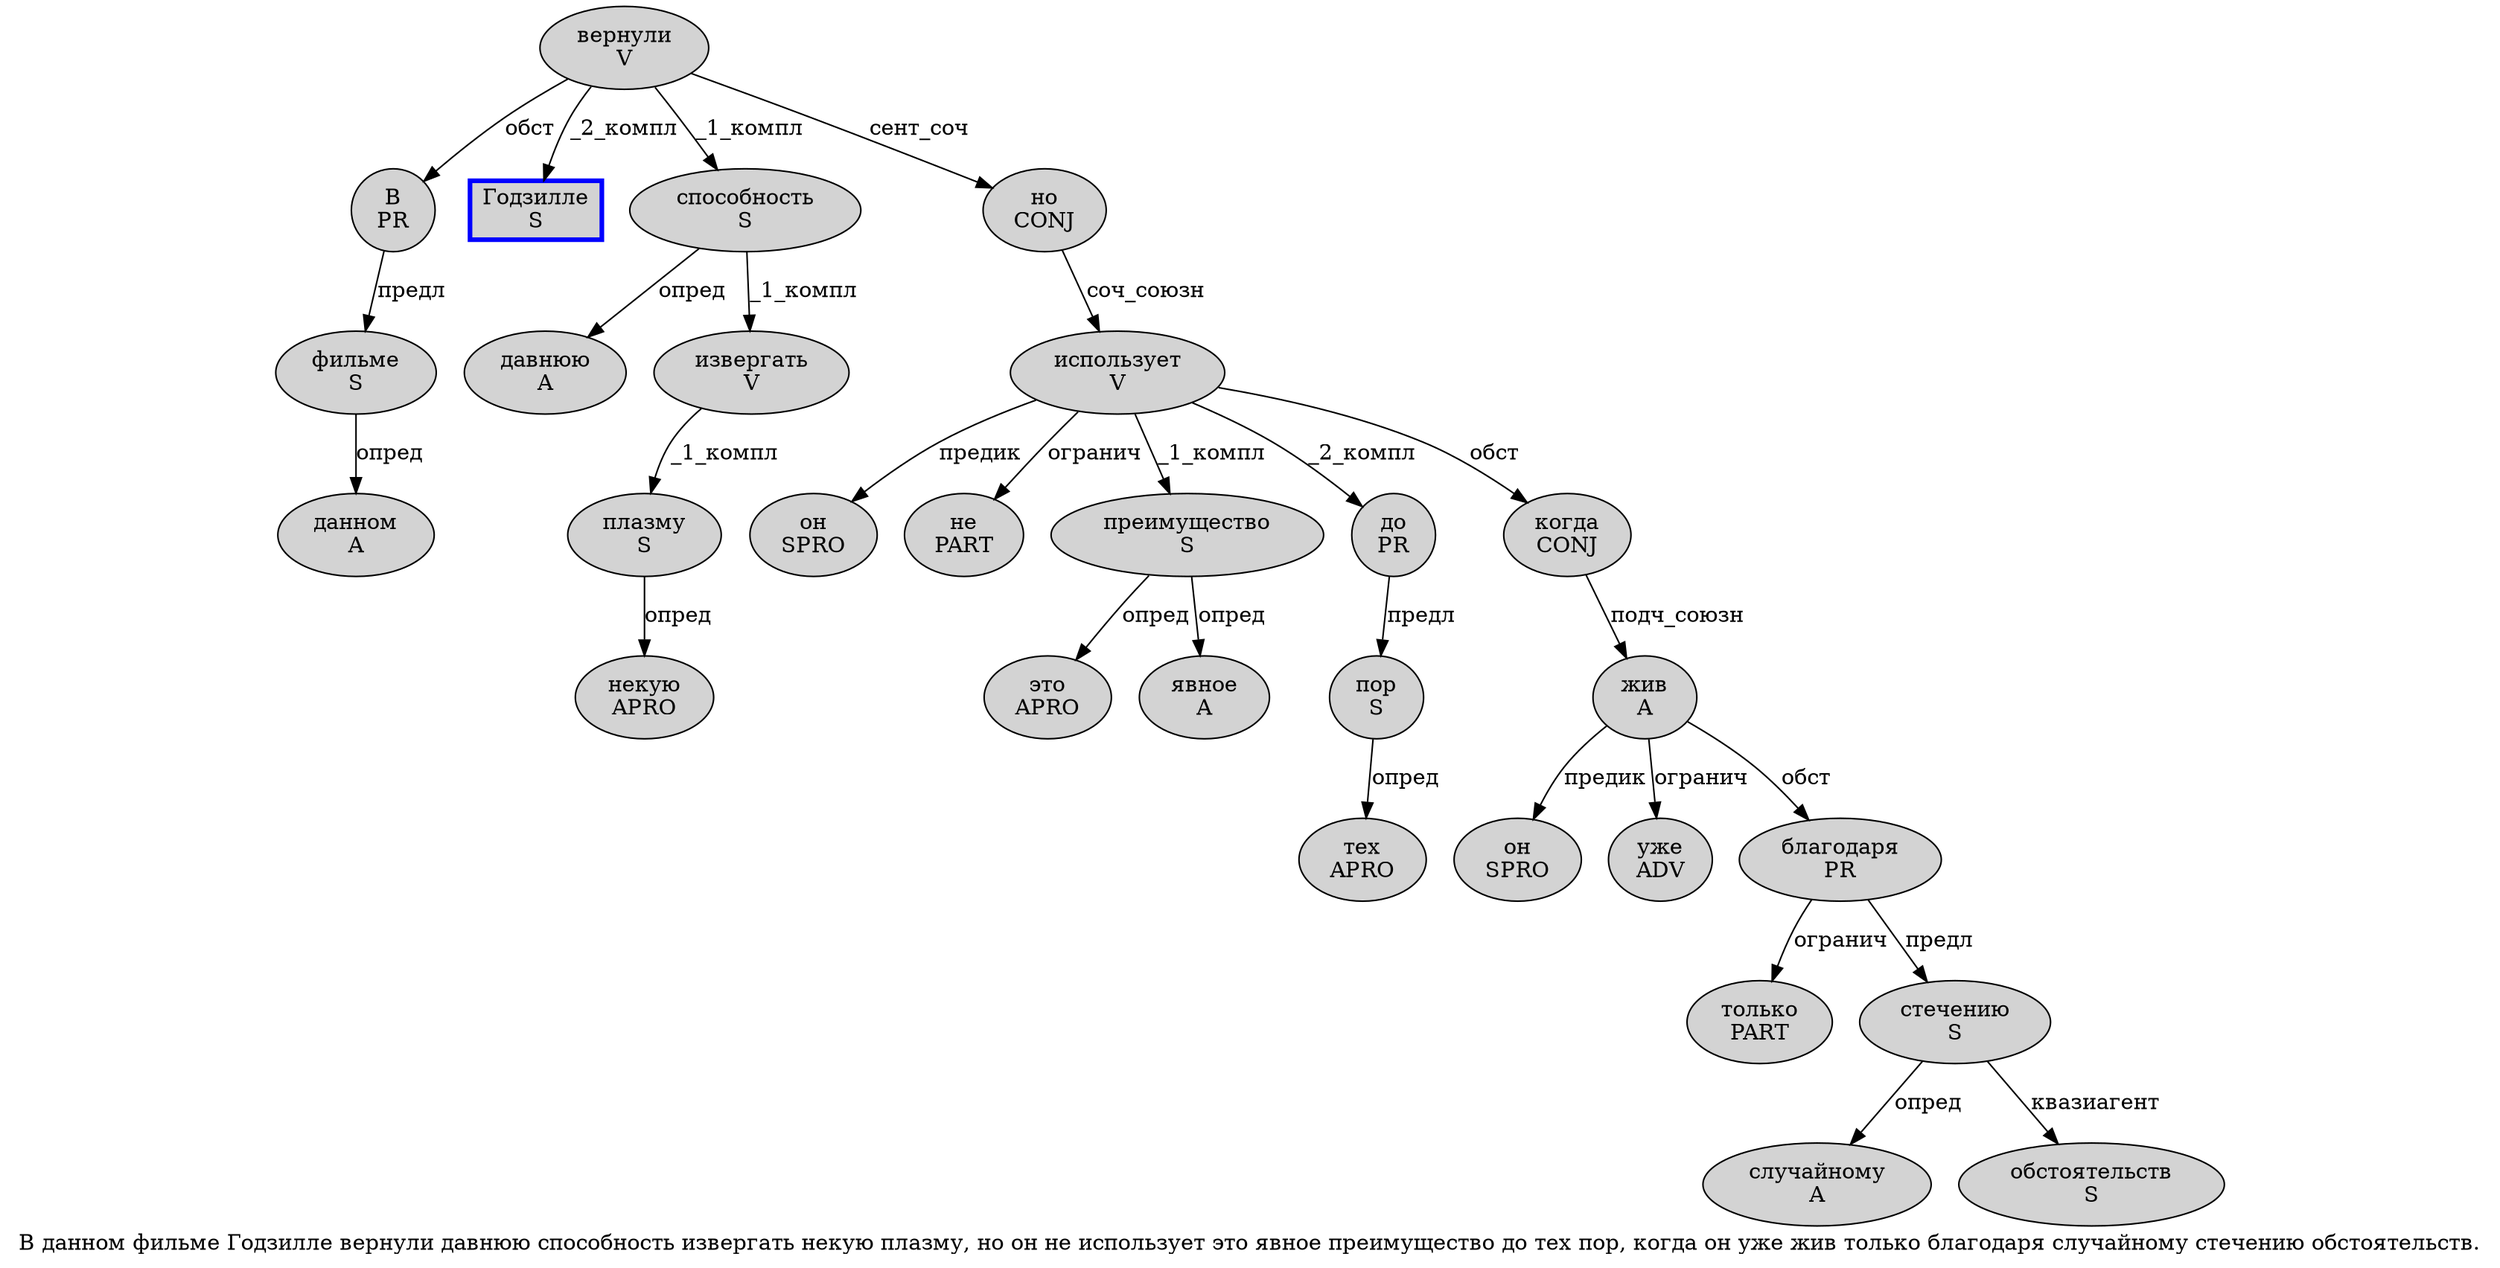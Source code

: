 digraph SENTENCE_4848 {
	graph [label="В данном фильме Годзилле вернули давнюю способность извергать некую плазму, но он не использует это явное преимущество до тех пор, когда он уже жив только благодаря случайному стечению обстоятельств."]
	node [style=filled]
		0 [label="В
PR" color="" fillcolor=lightgray penwidth=1 shape=ellipse]
		1 [label="данном
A" color="" fillcolor=lightgray penwidth=1 shape=ellipse]
		2 [label="фильме
S" color="" fillcolor=lightgray penwidth=1 shape=ellipse]
		3 [label="Годзилле
S" color=blue fillcolor=lightgray penwidth=3 shape=box]
		4 [label="вернули
V" color="" fillcolor=lightgray penwidth=1 shape=ellipse]
		5 [label="давнюю
A" color="" fillcolor=lightgray penwidth=1 shape=ellipse]
		6 [label="способность
S" color="" fillcolor=lightgray penwidth=1 shape=ellipse]
		7 [label="извергать
V" color="" fillcolor=lightgray penwidth=1 shape=ellipse]
		8 [label="некую
APRO" color="" fillcolor=lightgray penwidth=1 shape=ellipse]
		9 [label="плазму
S" color="" fillcolor=lightgray penwidth=1 shape=ellipse]
		11 [label="но
CONJ" color="" fillcolor=lightgray penwidth=1 shape=ellipse]
		12 [label="он
SPRO" color="" fillcolor=lightgray penwidth=1 shape=ellipse]
		13 [label="не
PART" color="" fillcolor=lightgray penwidth=1 shape=ellipse]
		14 [label="использует
V" color="" fillcolor=lightgray penwidth=1 shape=ellipse]
		15 [label="это
APRO" color="" fillcolor=lightgray penwidth=1 shape=ellipse]
		16 [label="явное
A" color="" fillcolor=lightgray penwidth=1 shape=ellipse]
		17 [label="преимущество
S" color="" fillcolor=lightgray penwidth=1 shape=ellipse]
		18 [label="до
PR" color="" fillcolor=lightgray penwidth=1 shape=ellipse]
		19 [label="тех
APRO" color="" fillcolor=lightgray penwidth=1 shape=ellipse]
		20 [label="пор
S" color="" fillcolor=lightgray penwidth=1 shape=ellipse]
		22 [label="когда
CONJ" color="" fillcolor=lightgray penwidth=1 shape=ellipse]
		23 [label="он
SPRO" color="" fillcolor=lightgray penwidth=1 shape=ellipse]
		24 [label="уже
ADV" color="" fillcolor=lightgray penwidth=1 shape=ellipse]
		25 [label="жив
A" color="" fillcolor=lightgray penwidth=1 shape=ellipse]
		26 [label="только
PART" color="" fillcolor=lightgray penwidth=1 shape=ellipse]
		27 [label="благодаря
PR" color="" fillcolor=lightgray penwidth=1 shape=ellipse]
		28 [label="случайному
A" color="" fillcolor=lightgray penwidth=1 shape=ellipse]
		29 [label="стечению
S" color="" fillcolor=lightgray penwidth=1 shape=ellipse]
		30 [label="обстоятельств
S" color="" fillcolor=lightgray penwidth=1 shape=ellipse]
			0 -> 2 [label="предл"]
			4 -> 0 [label="обст"]
			4 -> 3 [label="_2_компл"]
			4 -> 6 [label="_1_компл"]
			4 -> 11 [label="сент_соч"]
			14 -> 12 [label="предик"]
			14 -> 13 [label="огранич"]
			14 -> 17 [label="_1_компл"]
			14 -> 18 [label="_2_компл"]
			14 -> 22 [label="обст"]
			22 -> 25 [label="подч_союзн"]
			7 -> 9 [label="_1_компл"]
			25 -> 23 [label="предик"]
			25 -> 24 [label="огранич"]
			25 -> 27 [label="обст"]
			11 -> 14 [label="соч_союзн"]
			20 -> 19 [label="опред"]
			18 -> 20 [label="предл"]
			29 -> 28 [label="опред"]
			29 -> 30 [label="квазиагент"]
			9 -> 8 [label="опред"]
			6 -> 5 [label="опред"]
			6 -> 7 [label="_1_компл"]
			27 -> 26 [label="огранич"]
			27 -> 29 [label="предл"]
			17 -> 15 [label="опред"]
			17 -> 16 [label="опред"]
			2 -> 1 [label="опред"]
}
